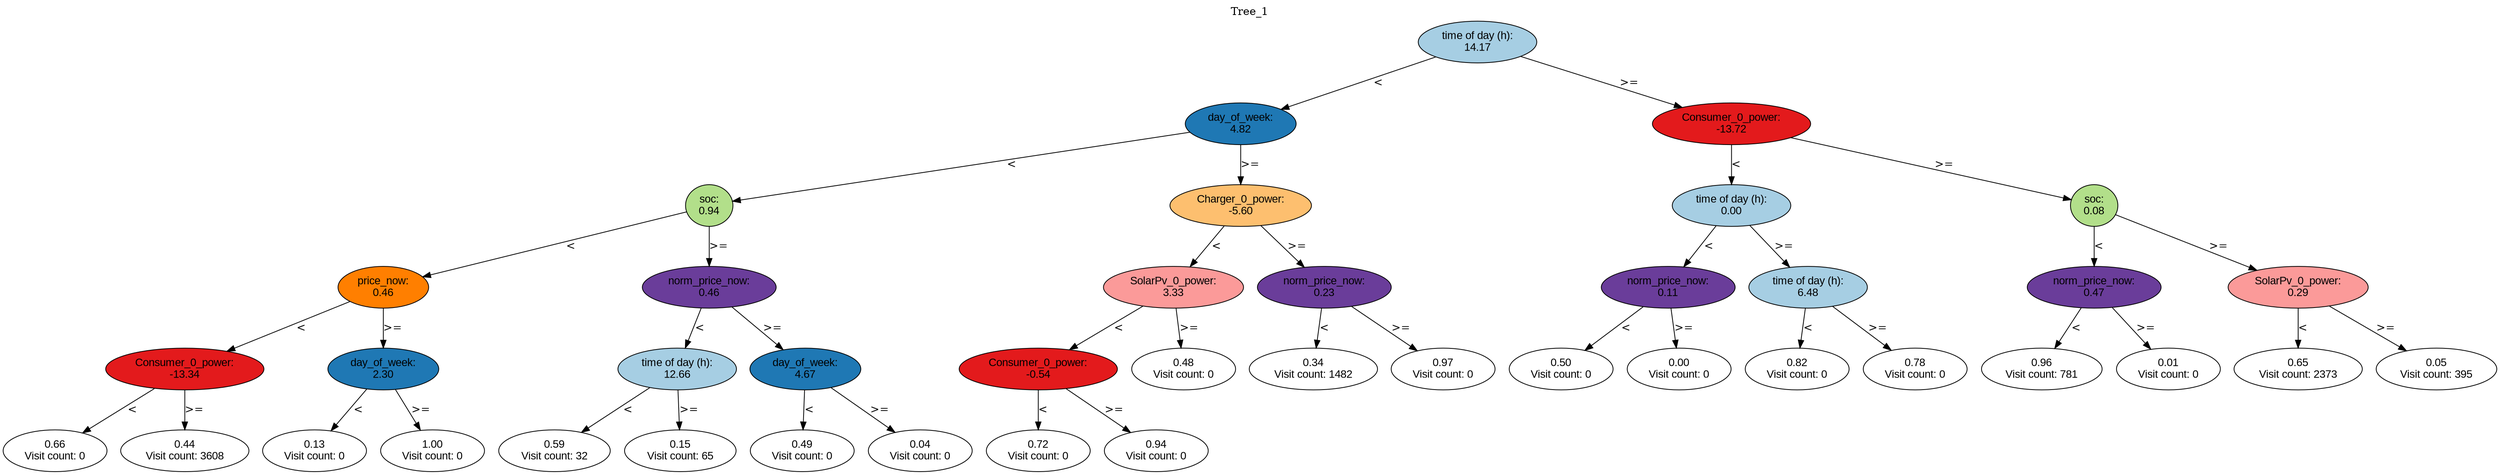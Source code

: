 digraph BST {
    node [fontname="Arial" style=filled colorscheme=paired12];
    0 [ label = "time of day (h):
14.17" fillcolor=1];
    1 [ label = "day_of_week:
4.82" fillcolor=2];
    2 [ label = "soc:
0.94" fillcolor=3];
    3 [ label = "price_now:
0.46" fillcolor=8];
    4 [ label = "Consumer_0_power:
-13.34" fillcolor=6];
    5 [ label = "0.66
Visit count: 0" fillcolor=white];
    6 [ label = "0.44
Visit count: 3608" fillcolor=white];
    7 [ label = "day_of_week:
2.30" fillcolor=2];
    8 [ label = "0.13
Visit count: 0" fillcolor=white];
    9 [ label = "1.00
Visit count: 0" fillcolor=white];
    10 [ label = "norm_price_now:
0.46" fillcolor=10];
    11 [ label = "time of day (h):
12.66" fillcolor=1];
    12 [ label = "0.59
Visit count: 32" fillcolor=white];
    13 [ label = "0.15
Visit count: 65" fillcolor=white];
    14 [ label = "day_of_week:
4.67" fillcolor=2];
    15 [ label = "0.49
Visit count: 0" fillcolor=white];
    16 [ label = "0.04
Visit count: 0" fillcolor=white];
    17 [ label = "Charger_0_power:
-5.60" fillcolor=7];
    18 [ label = "SolarPv_0_power:
3.33" fillcolor=5];
    19 [ label = "Consumer_0_power:
-0.54" fillcolor=6];
    20 [ label = "0.72
Visit count: 0" fillcolor=white];
    21 [ label = "0.94
Visit count: 0" fillcolor=white];
    22 [ label = "0.48
Visit count: 0" fillcolor=white];
    23 [ label = "norm_price_now:
0.23" fillcolor=10];
    24 [ label = "0.34
Visit count: 1482" fillcolor=white];
    25 [ label = "0.97
Visit count: 0" fillcolor=white];
    26 [ label = "Consumer_0_power:
-13.72" fillcolor=6];
    27 [ label = "time of day (h):
0.00" fillcolor=1];
    28 [ label = "norm_price_now:
0.11" fillcolor=10];
    29 [ label = "0.50
Visit count: 0" fillcolor=white];
    30 [ label = "0.00
Visit count: 0" fillcolor=white];
    31 [ label = "time of day (h):
6.48" fillcolor=1];
    32 [ label = "0.82
Visit count: 0" fillcolor=white];
    33 [ label = "0.78
Visit count: 0" fillcolor=white];
    34 [ label = "soc:
0.08" fillcolor=3];
    35 [ label = "norm_price_now:
0.47" fillcolor=10];
    36 [ label = "0.96
Visit count: 781" fillcolor=white];
    37 [ label = "0.01
Visit count: 0" fillcolor=white];
    38 [ label = "SolarPv_0_power:
0.29" fillcolor=5];
    39 [ label = "0.65
Visit count: 2373" fillcolor=white];
    40 [ label = "0.05
Visit count: 395" fillcolor=white];

    0  -> 1[ label = "<"];
    0  -> 26[ label = ">="];
    1  -> 2[ label = "<"];
    1  -> 17[ label = ">="];
    2  -> 3[ label = "<"];
    2  -> 10[ label = ">="];
    3  -> 4[ label = "<"];
    3  -> 7[ label = ">="];
    4  -> 5[ label = "<"];
    4  -> 6[ label = ">="];
    7  -> 8[ label = "<"];
    7  -> 9[ label = ">="];
    10  -> 11[ label = "<"];
    10  -> 14[ label = ">="];
    11  -> 12[ label = "<"];
    11  -> 13[ label = ">="];
    14  -> 15[ label = "<"];
    14  -> 16[ label = ">="];
    17  -> 18[ label = "<"];
    17  -> 23[ label = ">="];
    18  -> 19[ label = "<"];
    18  -> 22[ label = ">="];
    19  -> 20[ label = "<"];
    19  -> 21[ label = ">="];
    23  -> 24[ label = "<"];
    23  -> 25[ label = ">="];
    26  -> 27[ label = "<"];
    26  -> 34[ label = ">="];
    27  -> 28[ label = "<"];
    27  -> 31[ label = ">="];
    28  -> 29[ label = "<"];
    28  -> 30[ label = ">="];
    31  -> 32[ label = "<"];
    31  -> 33[ label = ">="];
    34  -> 35[ label = "<"];
    34  -> 38[ label = ">="];
    35  -> 36[ label = "<"];
    35  -> 37[ label = ">="];
    38  -> 39[ label = "<"];
    38  -> 40[ label = ">="];

    labelloc="t";
    label="Tree_1";
}